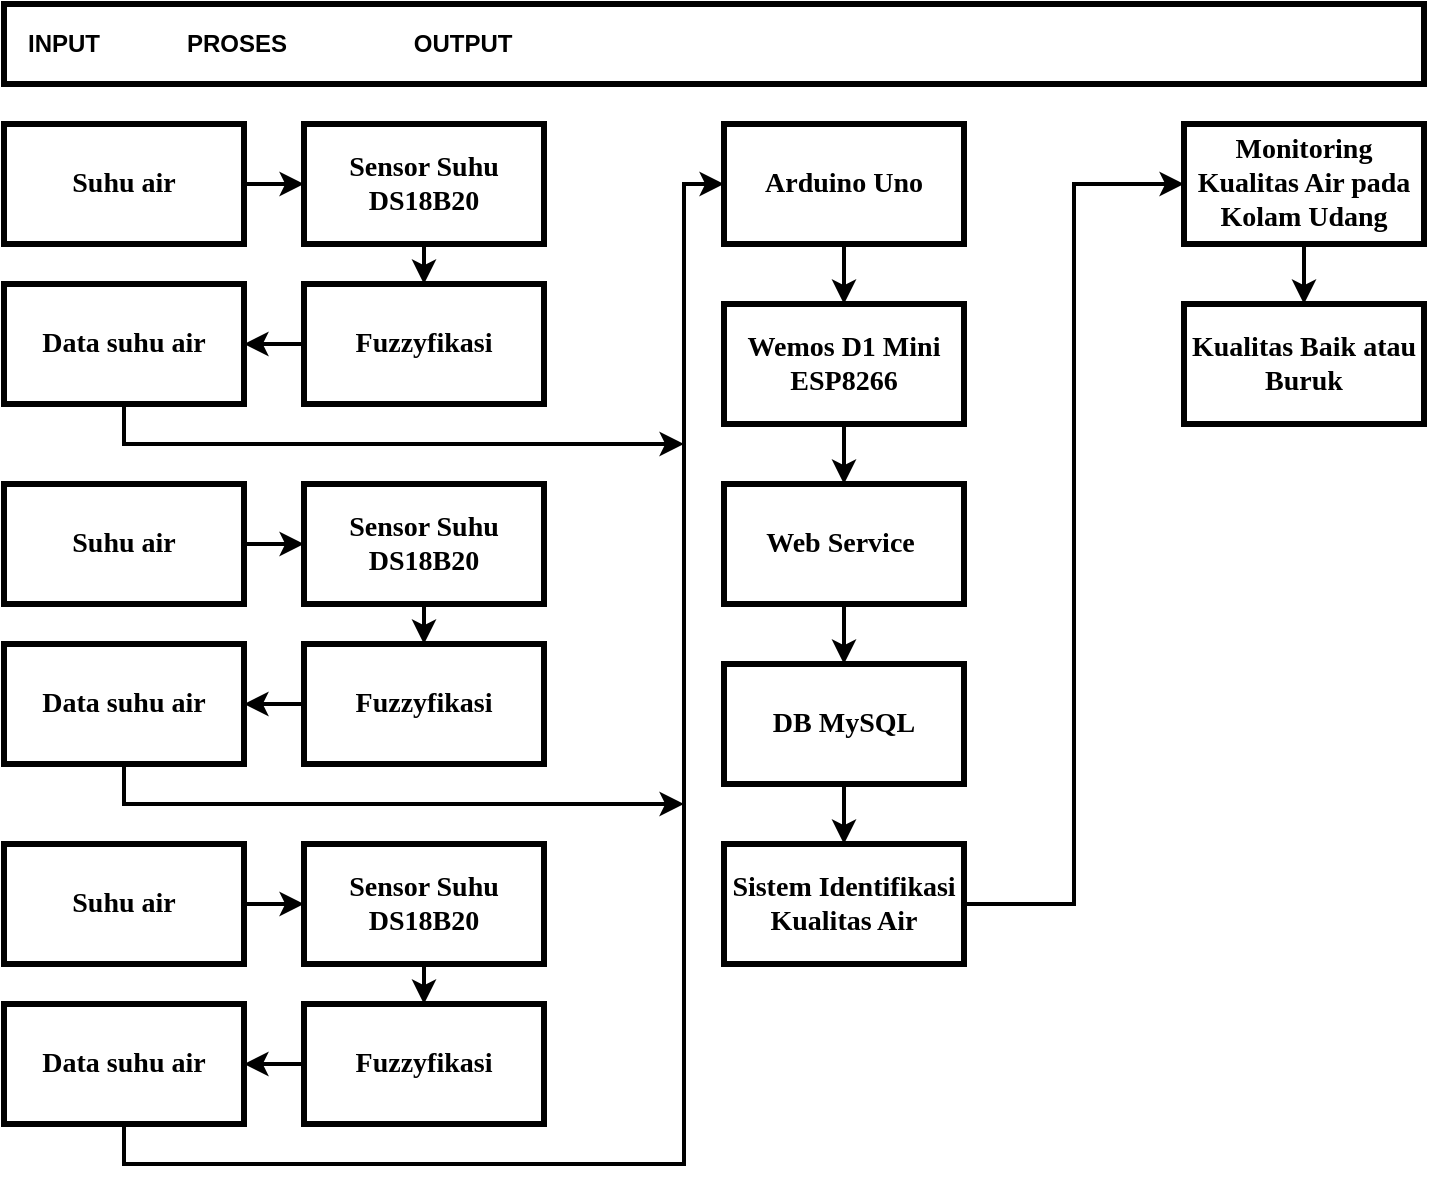 <mxfile version="16.6.7" type="github">
  <diagram id="YdXRHiQaJz0i9-0mWJcU" name="Page-1">
    <mxGraphModel dx="868" dy="460" grid="1" gridSize="10" guides="1" tooltips="1" connect="1" arrows="1" fold="1" page="1" pageScale="1" pageWidth="827" pageHeight="1169" math="0" shadow="0">
      <root>
        <mxCell id="0" />
        <mxCell id="1" parent="0" />
        <mxCell id="TguayIuXaf5t_BOZCKpx-1" value="&lt;b&gt;&amp;nbsp; &amp;nbsp;INPUT&amp;nbsp;&lt;span style=&quot;white-space: pre&quot;&gt;	&lt;/span&gt;&lt;span style=&quot;white-space: pre&quot;&gt;	&lt;/span&gt;&lt;span style=&quot;white-space: pre&quot;&gt;	&lt;/span&gt;&lt;span style=&quot;white-space: pre&quot;&gt;	&lt;/span&gt;&lt;span style=&quot;white-space: pre&quot;&gt;	&lt;/span&gt;&lt;span style=&quot;white-space: pre&quot;&gt;	&lt;/span&gt;&lt;span style=&quot;white-space: pre&quot;&gt;	&lt;/span&gt;&lt;span style=&quot;white-space: pre&quot;&gt;	&lt;/span&gt;&lt;span style=&quot;white-space: pre&quot;&gt;	&lt;/span&gt;&lt;span style=&quot;white-space: pre&quot;&gt;	&lt;/span&gt;&lt;span style=&quot;white-space: pre&quot;&gt;	&lt;span style=&quot;white-space: pre&quot;&gt;	&lt;/span&gt;&lt;/span&gt;PROSES&amp;nbsp;&lt;span style=&quot;white-space: pre&quot;&gt;	&lt;/span&gt;&lt;span style=&quot;white-space: pre&quot;&gt;	&lt;/span&gt;&lt;span style=&quot;white-space: pre&quot;&gt;	&lt;/span&gt;&lt;span style=&quot;white-space: pre&quot;&gt;	&lt;/span&gt;&lt;span style=&quot;white-space: pre&quot;&gt;	&lt;/span&gt;&lt;span style=&quot;white-space: pre&quot;&gt;	&lt;/span&gt;&lt;span style=&quot;white-space: pre&quot;&gt;	&lt;span style=&quot;white-space: pre&quot;&gt;	&lt;/span&gt; &lt;/span&gt;&amp;nbsp; &amp;nbsp; &amp;nbsp; &amp;nbsp; &amp;nbsp;OUTPUT&lt;/b&gt;" style="rounded=0;whiteSpace=wrap;html=1;align=left;strokeWidth=3;" vertex="1" parent="1">
          <mxGeometry x="30" y="30" width="710" height="40" as="geometry" />
        </mxCell>
        <mxCell id="TguayIuXaf5t_BOZCKpx-2" value="&lt;b&gt;&lt;font face=&quot;Times New Roman&quot; style=&quot;font-size: 14px&quot;&gt;Suhu air&lt;/font&gt;&lt;/b&gt;" style="rounded=0;whiteSpace=wrap;html=1;fontSize=13;strokeWidth=3;" vertex="1" parent="1">
          <mxGeometry x="30" y="90" width="120" height="60" as="geometry" />
        </mxCell>
        <mxCell id="TguayIuXaf5t_BOZCKpx-31" style="edgeStyle=orthogonalEdgeStyle;rounded=0;orthogonalLoop=1;jettySize=auto;html=1;exitX=0.5;exitY=1;exitDx=0;exitDy=0;fontSize=13;strokeWidth=2;" edge="1" parent="1" source="TguayIuXaf5t_BOZCKpx-3">
          <mxGeometry relative="1" as="geometry">
            <mxPoint x="370" y="250" as="targetPoint" />
            <Array as="points">
              <mxPoint x="90" y="250" />
            </Array>
          </mxGeometry>
        </mxCell>
        <mxCell id="TguayIuXaf5t_BOZCKpx-3" value="&lt;font face=&quot;Times New Roman&quot; size=&quot;1&quot;&gt;&lt;b style=&quot;font-size: 14px&quot;&gt;Data suhu air&lt;/b&gt;&lt;/font&gt;" style="rounded=0;whiteSpace=wrap;html=1;fontSize=13;strokeWidth=3;" vertex="1" parent="1">
          <mxGeometry x="30" y="170" width="120" height="60" as="geometry" />
        </mxCell>
        <mxCell id="TguayIuXaf5t_BOZCKpx-7" style="edgeStyle=orthogonalEdgeStyle;rounded=0;orthogonalLoop=1;jettySize=auto;html=1;exitX=0.5;exitY=1;exitDx=0;exitDy=0;entryX=0.5;entryY=0;entryDx=0;entryDy=0;fontSize=13;strokeWidth=2;" edge="1" parent="1" source="TguayIuXaf5t_BOZCKpx-4" target="TguayIuXaf5t_BOZCKpx-5">
          <mxGeometry relative="1" as="geometry" />
        </mxCell>
        <mxCell id="TguayIuXaf5t_BOZCKpx-4" value="&lt;font face=&quot;Times New Roman&quot; style=&quot;font-size: 14px&quot;&gt;&lt;b&gt;Sensor Suhu&lt;br&gt;DS18B20&lt;/b&gt;&lt;/font&gt;" style="rounded=0;whiteSpace=wrap;html=1;fontSize=13;strokeWidth=3;" vertex="1" parent="1">
          <mxGeometry x="180" y="90" width="120" height="60" as="geometry" />
        </mxCell>
        <mxCell id="TguayIuXaf5t_BOZCKpx-8" style="edgeStyle=orthogonalEdgeStyle;rounded=0;orthogonalLoop=1;jettySize=auto;html=1;entryX=1;entryY=0.5;entryDx=0;entryDy=0;fontSize=13;strokeWidth=2;" edge="1" parent="1" source="TguayIuXaf5t_BOZCKpx-5" target="TguayIuXaf5t_BOZCKpx-3">
          <mxGeometry relative="1" as="geometry" />
        </mxCell>
        <mxCell id="TguayIuXaf5t_BOZCKpx-5" value="&lt;font face=&quot;Times New Roman&quot; size=&quot;1&quot;&gt;&lt;b style=&quot;font-size: 14px&quot;&gt;Fuzzyfikasi&lt;/b&gt;&lt;/font&gt;" style="rounded=0;whiteSpace=wrap;html=1;fontSize=13;strokeWidth=3;" vertex="1" parent="1">
          <mxGeometry x="180" y="170" width="120" height="60" as="geometry" />
        </mxCell>
        <mxCell id="TguayIuXaf5t_BOZCKpx-6" value="" style="endArrow=classic;html=1;rounded=0;fontSize=13;exitX=1;exitY=0.5;exitDx=0;exitDy=0;entryX=0;entryY=0.5;entryDx=0;entryDy=0;strokeWidth=2;" edge="1" parent="1" source="TguayIuXaf5t_BOZCKpx-2" target="TguayIuXaf5t_BOZCKpx-4">
          <mxGeometry width="50" height="50" relative="1" as="geometry">
            <mxPoint x="390" y="230" as="sourcePoint" />
            <mxPoint x="440" y="180" as="targetPoint" />
          </mxGeometry>
        </mxCell>
        <mxCell id="TguayIuXaf5t_BOZCKpx-9" value="&lt;font face=&quot;Times New Roman&quot; size=&quot;1&quot;&gt;&lt;b style=&quot;font-size: 14px&quot;&gt;Suhu air&lt;/b&gt;&lt;/font&gt;" style="rounded=0;whiteSpace=wrap;html=1;fontSize=13;strokeWidth=3;" vertex="1" parent="1">
          <mxGeometry x="30" y="270" width="120" height="60" as="geometry" />
        </mxCell>
        <mxCell id="TguayIuXaf5t_BOZCKpx-32" style="edgeStyle=orthogonalEdgeStyle;rounded=0;orthogonalLoop=1;jettySize=auto;html=1;exitX=0.5;exitY=1;exitDx=0;exitDy=0;fontSize=13;strokeWidth=2;" edge="1" parent="1" source="TguayIuXaf5t_BOZCKpx-10">
          <mxGeometry relative="1" as="geometry">
            <mxPoint x="370" y="430" as="targetPoint" />
            <Array as="points">
              <mxPoint x="90" y="430" />
            </Array>
          </mxGeometry>
        </mxCell>
        <mxCell id="TguayIuXaf5t_BOZCKpx-10" value="&lt;font face=&quot;Times New Roman&quot; size=&quot;1&quot;&gt;&lt;b style=&quot;font-size: 14px&quot;&gt;Data suhu air&lt;/b&gt;&lt;/font&gt;" style="rounded=0;whiteSpace=wrap;html=1;fontSize=13;strokeWidth=3;" vertex="1" parent="1">
          <mxGeometry x="30" y="350" width="120" height="60" as="geometry" />
        </mxCell>
        <mxCell id="TguayIuXaf5t_BOZCKpx-11" style="edgeStyle=orthogonalEdgeStyle;rounded=0;orthogonalLoop=1;jettySize=auto;html=1;exitX=0.5;exitY=1;exitDx=0;exitDy=0;entryX=0.5;entryY=0;entryDx=0;entryDy=0;fontSize=13;strokeWidth=2;" edge="1" source="TguayIuXaf5t_BOZCKpx-12" target="TguayIuXaf5t_BOZCKpx-14" parent="1">
          <mxGeometry relative="1" as="geometry" />
        </mxCell>
        <mxCell id="TguayIuXaf5t_BOZCKpx-12" value="&lt;font face=&quot;Times New Roman&quot; style=&quot;font-size: 14px&quot;&gt;&lt;b&gt;Sensor Suhu&lt;br&gt;DS18B20&lt;/b&gt;&lt;/font&gt;" style="rounded=0;whiteSpace=wrap;html=1;fontSize=13;strokeWidth=3;" vertex="1" parent="1">
          <mxGeometry x="180" y="270" width="120" height="60" as="geometry" />
        </mxCell>
        <mxCell id="TguayIuXaf5t_BOZCKpx-13" style="edgeStyle=orthogonalEdgeStyle;rounded=0;orthogonalLoop=1;jettySize=auto;html=1;entryX=1;entryY=0.5;entryDx=0;entryDy=0;fontSize=13;strokeWidth=2;" edge="1" source="TguayIuXaf5t_BOZCKpx-14" target="TguayIuXaf5t_BOZCKpx-10" parent="1">
          <mxGeometry relative="1" as="geometry" />
        </mxCell>
        <mxCell id="TguayIuXaf5t_BOZCKpx-14" value="&lt;font face=&quot;Times New Roman&quot; size=&quot;1&quot;&gt;&lt;b style=&quot;font-size: 14px&quot;&gt;Fuzzyfikasi&lt;/b&gt;&lt;/font&gt;" style="rounded=0;whiteSpace=wrap;html=1;fontSize=13;strokeWidth=3;" vertex="1" parent="1">
          <mxGeometry x="180" y="350" width="120" height="60" as="geometry" />
        </mxCell>
        <mxCell id="TguayIuXaf5t_BOZCKpx-15" value="" style="endArrow=classic;html=1;rounded=0;fontSize=13;exitX=1;exitY=0.5;exitDx=0;exitDy=0;entryX=0;entryY=0.5;entryDx=0;entryDy=0;strokeWidth=2;" edge="1" source="TguayIuXaf5t_BOZCKpx-9" target="TguayIuXaf5t_BOZCKpx-12" parent="1">
          <mxGeometry width="50" height="50" relative="1" as="geometry">
            <mxPoint x="390" y="410" as="sourcePoint" />
            <mxPoint x="440" y="360" as="targetPoint" />
          </mxGeometry>
        </mxCell>
        <mxCell id="TguayIuXaf5t_BOZCKpx-16" value="&lt;font face=&quot;Times New Roman&quot; size=&quot;1&quot;&gt;&lt;b style=&quot;font-size: 14px&quot;&gt;Suhu air&lt;/b&gt;&lt;/font&gt;" style="rounded=0;whiteSpace=wrap;html=1;fontSize=13;strokeWidth=3;" vertex="1" parent="1">
          <mxGeometry x="30" y="450" width="120" height="60" as="geometry" />
        </mxCell>
        <mxCell id="TguayIuXaf5t_BOZCKpx-27" style="edgeStyle=orthogonalEdgeStyle;rounded=0;orthogonalLoop=1;jettySize=auto;html=1;exitX=0.5;exitY=1;exitDx=0;exitDy=0;fontSize=13;entryX=0;entryY=0.5;entryDx=0;entryDy=0;strokeWidth=2;" edge="1" parent="1" source="TguayIuXaf5t_BOZCKpx-17" target="TguayIuXaf5t_BOZCKpx-23">
          <mxGeometry relative="1" as="geometry">
            <mxPoint x="90" y="640" as="targetPoint" />
            <Array as="points">
              <mxPoint x="90" y="610" />
              <mxPoint x="370" y="610" />
              <mxPoint x="370" y="120" />
            </Array>
          </mxGeometry>
        </mxCell>
        <mxCell id="TguayIuXaf5t_BOZCKpx-17" value="&lt;font face=&quot;Times New Roman&quot; size=&quot;1&quot;&gt;&lt;b style=&quot;font-size: 14px&quot;&gt;Data suhu air&lt;/b&gt;&lt;/font&gt;" style="rounded=0;whiteSpace=wrap;html=1;fontSize=13;strokeWidth=3;" vertex="1" parent="1">
          <mxGeometry x="30" y="530" width="120" height="60" as="geometry" />
        </mxCell>
        <mxCell id="TguayIuXaf5t_BOZCKpx-18" style="edgeStyle=orthogonalEdgeStyle;rounded=0;orthogonalLoop=1;jettySize=auto;html=1;exitX=0.5;exitY=1;exitDx=0;exitDy=0;entryX=0.5;entryY=0;entryDx=0;entryDy=0;fontSize=13;strokeWidth=2;" edge="1" source="TguayIuXaf5t_BOZCKpx-19" target="TguayIuXaf5t_BOZCKpx-21" parent="1">
          <mxGeometry relative="1" as="geometry" />
        </mxCell>
        <mxCell id="TguayIuXaf5t_BOZCKpx-19" value="&lt;font face=&quot;Times New Roman&quot; style=&quot;font-size: 14px&quot;&gt;&lt;b&gt;Sensor Suhu&lt;br&gt;DS18B20&lt;/b&gt;&lt;/font&gt;" style="rounded=0;whiteSpace=wrap;html=1;fontSize=13;strokeWidth=3;" vertex="1" parent="1">
          <mxGeometry x="180" y="450" width="120" height="60" as="geometry" />
        </mxCell>
        <mxCell id="TguayIuXaf5t_BOZCKpx-20" style="edgeStyle=orthogonalEdgeStyle;rounded=0;orthogonalLoop=1;jettySize=auto;html=1;entryX=1;entryY=0.5;entryDx=0;entryDy=0;fontSize=13;strokeWidth=2;" edge="1" source="TguayIuXaf5t_BOZCKpx-21" target="TguayIuXaf5t_BOZCKpx-17" parent="1">
          <mxGeometry relative="1" as="geometry" />
        </mxCell>
        <mxCell id="TguayIuXaf5t_BOZCKpx-21" value="&lt;font face=&quot;Times New Roman&quot; size=&quot;1&quot;&gt;&lt;b style=&quot;font-size: 14px&quot;&gt;Fuzzyfikasi&lt;/b&gt;&lt;/font&gt;" style="rounded=0;whiteSpace=wrap;html=1;fontSize=13;strokeWidth=3;" vertex="1" parent="1">
          <mxGeometry x="180" y="530" width="120" height="60" as="geometry" />
        </mxCell>
        <mxCell id="TguayIuXaf5t_BOZCKpx-22" value="" style="endArrow=classic;html=1;rounded=0;fontSize=13;exitX=1;exitY=0.5;exitDx=0;exitDy=0;entryX=0;entryY=0.5;entryDx=0;entryDy=0;strokeWidth=2;" edge="1" source="TguayIuXaf5t_BOZCKpx-16" target="TguayIuXaf5t_BOZCKpx-19" parent="1">
          <mxGeometry width="50" height="50" relative="1" as="geometry">
            <mxPoint x="390" y="590" as="sourcePoint" />
            <mxPoint x="440" y="540" as="targetPoint" />
          </mxGeometry>
        </mxCell>
        <mxCell id="TguayIuXaf5t_BOZCKpx-37" style="edgeStyle=orthogonalEdgeStyle;rounded=0;orthogonalLoop=1;jettySize=auto;html=1;exitX=0.5;exitY=1;exitDx=0;exitDy=0;entryX=0.5;entryY=0;entryDx=0;entryDy=0;fontSize=13;strokeWidth=2;" edge="1" parent="1" source="TguayIuXaf5t_BOZCKpx-23" target="TguayIuXaf5t_BOZCKpx-33">
          <mxGeometry relative="1" as="geometry" />
        </mxCell>
        <mxCell id="TguayIuXaf5t_BOZCKpx-23" value="&lt;font face=&quot;Times New Roman&quot; size=&quot;1&quot;&gt;&lt;b style=&quot;font-size: 14px&quot;&gt;Arduino Uno&lt;/b&gt;&lt;/font&gt;" style="rounded=0;whiteSpace=wrap;html=1;fontSize=13;strokeWidth=3;" vertex="1" parent="1">
          <mxGeometry x="390" y="90" width="120" height="60" as="geometry" />
        </mxCell>
        <mxCell id="TguayIuXaf5t_BOZCKpx-38" style="edgeStyle=orthogonalEdgeStyle;rounded=0;orthogonalLoop=1;jettySize=auto;html=1;entryX=0.5;entryY=0;entryDx=0;entryDy=0;fontSize=13;strokeWidth=2;" edge="1" parent="1" source="TguayIuXaf5t_BOZCKpx-33" target="TguayIuXaf5t_BOZCKpx-34">
          <mxGeometry relative="1" as="geometry" />
        </mxCell>
        <mxCell id="TguayIuXaf5t_BOZCKpx-33" value="&lt;font face=&quot;Times New Roman&quot; size=&quot;1&quot;&gt;&lt;b style=&quot;font-size: 14px&quot;&gt;Wemos D1 Mini ESP8266&lt;/b&gt;&lt;/font&gt;" style="rounded=0;whiteSpace=wrap;html=1;fontSize=13;strokeWidth=3;" vertex="1" parent="1">
          <mxGeometry x="390" y="180" width="120" height="60" as="geometry" />
        </mxCell>
        <mxCell id="TguayIuXaf5t_BOZCKpx-39" style="edgeStyle=orthogonalEdgeStyle;rounded=0;orthogonalLoop=1;jettySize=auto;html=1;entryX=0.5;entryY=0;entryDx=0;entryDy=0;fontSize=13;strokeWidth=2;" edge="1" parent="1" source="TguayIuXaf5t_BOZCKpx-34" target="TguayIuXaf5t_BOZCKpx-35">
          <mxGeometry relative="1" as="geometry" />
        </mxCell>
        <mxCell id="TguayIuXaf5t_BOZCKpx-34" value="&lt;font face=&quot;Times New Roman&quot; size=&quot;1&quot;&gt;&lt;b style=&quot;font-size: 14px&quot;&gt;Web Service&amp;nbsp;&lt;/b&gt;&lt;/font&gt;" style="rounded=0;whiteSpace=wrap;html=1;fontSize=13;strokeWidth=3;" vertex="1" parent="1">
          <mxGeometry x="390" y="270" width="120" height="60" as="geometry" />
        </mxCell>
        <mxCell id="TguayIuXaf5t_BOZCKpx-40" style="edgeStyle=orthogonalEdgeStyle;rounded=0;orthogonalLoop=1;jettySize=auto;html=1;fontSize=13;strokeWidth=2;" edge="1" parent="1" source="TguayIuXaf5t_BOZCKpx-35" target="TguayIuXaf5t_BOZCKpx-36">
          <mxGeometry relative="1" as="geometry" />
        </mxCell>
        <mxCell id="TguayIuXaf5t_BOZCKpx-35" value="&lt;font face=&quot;Times New Roman&quot; size=&quot;1&quot;&gt;&lt;b style=&quot;font-size: 14px&quot;&gt;DB MySQL&lt;/b&gt;&lt;/font&gt;" style="rounded=0;whiteSpace=wrap;html=1;fontSize=13;strokeWidth=3;" vertex="1" parent="1">
          <mxGeometry x="390" y="360" width="120" height="60" as="geometry" />
        </mxCell>
        <mxCell id="TguayIuXaf5t_BOZCKpx-44" style="edgeStyle=orthogonalEdgeStyle;rounded=0;orthogonalLoop=1;jettySize=auto;html=1;entryX=0;entryY=0.5;entryDx=0;entryDy=0;fontFamily=Times New Roman;fontSize=14;strokeWidth=2;" edge="1" parent="1" source="TguayIuXaf5t_BOZCKpx-36" target="TguayIuXaf5t_BOZCKpx-41">
          <mxGeometry relative="1" as="geometry" />
        </mxCell>
        <mxCell id="TguayIuXaf5t_BOZCKpx-36" value="&lt;font face=&quot;Times New Roman&quot; size=&quot;1&quot;&gt;&lt;b style=&quot;font-size: 14px&quot;&gt;Sistem Identifikasi Kualitas Air&lt;/b&gt;&lt;/font&gt;" style="rounded=0;whiteSpace=wrap;html=1;fontSize=13;strokeWidth=3;" vertex="1" parent="1">
          <mxGeometry x="390" y="450" width="120" height="60" as="geometry" />
        </mxCell>
        <mxCell id="TguayIuXaf5t_BOZCKpx-43" style="edgeStyle=orthogonalEdgeStyle;rounded=0;orthogonalLoop=1;jettySize=auto;html=1;entryX=0.5;entryY=0;entryDx=0;entryDy=0;fontSize=13;strokeWidth=2;" edge="1" parent="1" source="TguayIuXaf5t_BOZCKpx-41" target="TguayIuXaf5t_BOZCKpx-42">
          <mxGeometry relative="1" as="geometry" />
        </mxCell>
        <mxCell id="TguayIuXaf5t_BOZCKpx-41" value="&lt;font face=&quot;Times New Roman&quot; size=&quot;1&quot;&gt;&lt;b style=&quot;font-size: 14px&quot;&gt;Monitoring Kualitas Air pada Kolam Udang&lt;/b&gt;&lt;/font&gt;" style="rounded=0;whiteSpace=wrap;html=1;fontSize=13;strokeWidth=3;" vertex="1" parent="1">
          <mxGeometry x="620" y="90" width="120" height="60" as="geometry" />
        </mxCell>
        <mxCell id="TguayIuXaf5t_BOZCKpx-42" value="&lt;font face=&quot;Times New Roman&quot; size=&quot;1&quot;&gt;&lt;b style=&quot;font-size: 14px&quot;&gt;Kualitas Baik atau Buruk&lt;/b&gt;&lt;/font&gt;" style="rounded=0;whiteSpace=wrap;html=1;fontSize=13;strokeWidth=3;" vertex="1" parent="1">
          <mxGeometry x="620" y="180" width="120" height="60" as="geometry" />
        </mxCell>
      </root>
    </mxGraphModel>
  </diagram>
</mxfile>

